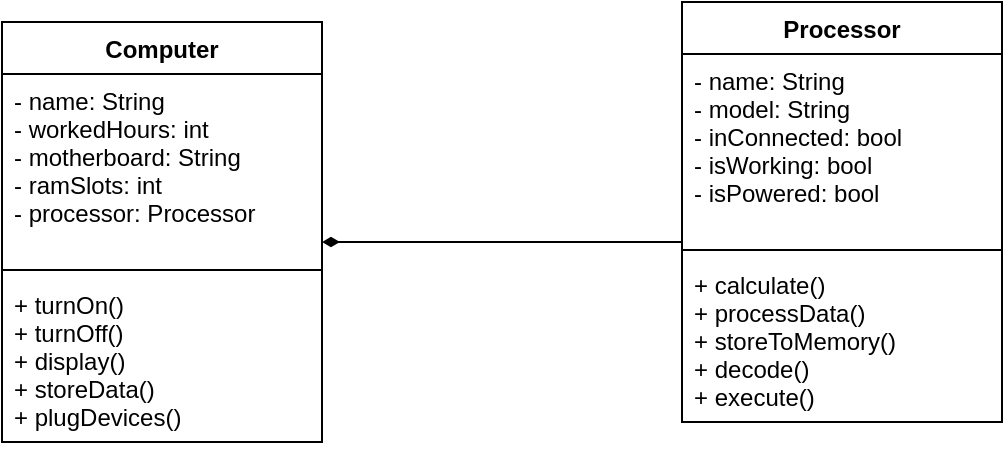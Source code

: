 <mxfile version="20.6.0" type="device"><diagram id="C5RBs43oDa-KdzZeNtuy" name="Page-1"><mxGraphModel dx="511" dy="313" grid="1" gridSize="10" guides="1" tooltips="1" connect="1" arrows="1" fold="1" page="1" pageScale="1" pageWidth="827" pageHeight="1169" math="0" shadow="0"><root><mxCell id="WIyWlLk6GJQsqaUBKTNV-0"/><mxCell id="WIyWlLk6GJQsqaUBKTNV-1" parent="WIyWlLk6GJQsqaUBKTNV-0"/><mxCell id="nza9O5_-n_-ceA6pg9Pb-3" value="Computer" style="swimlane;fontStyle=1;align=center;verticalAlign=top;childLayout=stackLayout;horizontal=1;startSize=26;horizontalStack=0;resizeParent=1;resizeParentMax=0;resizeLast=0;collapsible=1;marginBottom=0;" parent="WIyWlLk6GJQsqaUBKTNV-1" vertex="1"><mxGeometry x="140" y="160" width="160" height="210" as="geometry"/></mxCell><mxCell id="nza9O5_-n_-ceA6pg9Pb-4" value="- name: String&#10;- workedHours: int&#10;- motherboard: String&#10;- ramSlots: int&#10;- processor: Processor" style="text;strokeColor=none;fillColor=none;align=left;verticalAlign=top;spacingLeft=4;spacingRight=4;overflow=hidden;rotatable=0;points=[[0,0.5],[1,0.5]];portConstraint=eastwest;" parent="nza9O5_-n_-ceA6pg9Pb-3" vertex="1"><mxGeometry y="26" width="160" height="94" as="geometry"/></mxCell><mxCell id="nza9O5_-n_-ceA6pg9Pb-5" value="" style="line;strokeWidth=1;fillColor=none;align=left;verticalAlign=middle;spacingTop=-1;spacingLeft=3;spacingRight=3;rotatable=0;labelPosition=right;points=[];portConstraint=eastwest;strokeColor=inherit;" parent="nza9O5_-n_-ceA6pg9Pb-3" vertex="1"><mxGeometry y="120" width="160" height="8" as="geometry"/></mxCell><mxCell id="nza9O5_-n_-ceA6pg9Pb-6" value="+ turnOn()&#10;+ turnOff()&#10;+ display()&#10;+ storeData()&#10;+ plugDevices()" style="text;strokeColor=none;fillColor=none;align=left;verticalAlign=top;spacingLeft=4;spacingRight=4;overflow=hidden;rotatable=0;points=[[0,0.5],[1,0.5]];portConstraint=eastwest;" parent="nza9O5_-n_-ceA6pg9Pb-3" vertex="1"><mxGeometry y="128" width="160" height="82" as="geometry"/></mxCell><mxCell id="nza9O5_-n_-ceA6pg9Pb-7" value="Processor" style="swimlane;fontStyle=1;align=center;verticalAlign=top;childLayout=stackLayout;horizontal=1;startSize=26;horizontalStack=0;resizeParent=1;resizeParentMax=0;resizeLast=0;collapsible=1;marginBottom=0;" parent="WIyWlLk6GJQsqaUBKTNV-1" vertex="1"><mxGeometry x="480" y="150" width="160" height="210" as="geometry"/></mxCell><mxCell id="nza9O5_-n_-ceA6pg9Pb-8" value="- name: String&#10;- model: String&#10;- inConnected: bool&#10;- isWorking: bool&#10;- isPowered: bool" style="text;strokeColor=none;fillColor=none;align=left;verticalAlign=top;spacingLeft=4;spacingRight=4;overflow=hidden;rotatable=0;points=[[0,0.5],[1,0.5]];portConstraint=eastwest;" parent="nza9O5_-n_-ceA6pg9Pb-7" vertex="1"><mxGeometry y="26" width="160" height="94" as="geometry"/></mxCell><mxCell id="nza9O5_-n_-ceA6pg9Pb-9" value="" style="line;strokeWidth=1;fillColor=none;align=left;verticalAlign=middle;spacingTop=-1;spacingLeft=3;spacingRight=3;rotatable=0;labelPosition=right;points=[];portConstraint=eastwest;strokeColor=inherit;" parent="nza9O5_-n_-ceA6pg9Pb-7" vertex="1"><mxGeometry y="120" width="160" height="8" as="geometry"/></mxCell><mxCell id="nza9O5_-n_-ceA6pg9Pb-10" value="+ calculate()&#10;+ processData()&#10;+ storeToMemory()&#10;+ decode()&#10;+ execute()" style="text;strokeColor=none;fillColor=none;align=left;verticalAlign=top;spacingLeft=4;spacingRight=4;overflow=hidden;rotatable=0;points=[[0,0.5],[1,0.5]];portConstraint=eastwest;" parent="nza9O5_-n_-ceA6pg9Pb-7" vertex="1"><mxGeometry y="128" width="160" height="82" as="geometry"/></mxCell><mxCell id="ogu7r4VHLOcG1NBmQ2Bx-2" value="" style="endArrow=none;html=1;rounded=0;startArrow=diamondThin;startFill=1;endFill=0;" edge="1" parent="WIyWlLk6GJQsqaUBKTNV-1"><mxGeometry width="50" height="50" relative="1" as="geometry"><mxPoint x="300" y="270" as="sourcePoint"/><mxPoint x="480" y="270" as="targetPoint"/><Array as="points"><mxPoint x="310" y="270"/><mxPoint x="390" y="270"/><mxPoint x="470" y="270"/></Array></mxGeometry></mxCell></root></mxGraphModel></diagram></mxfile>